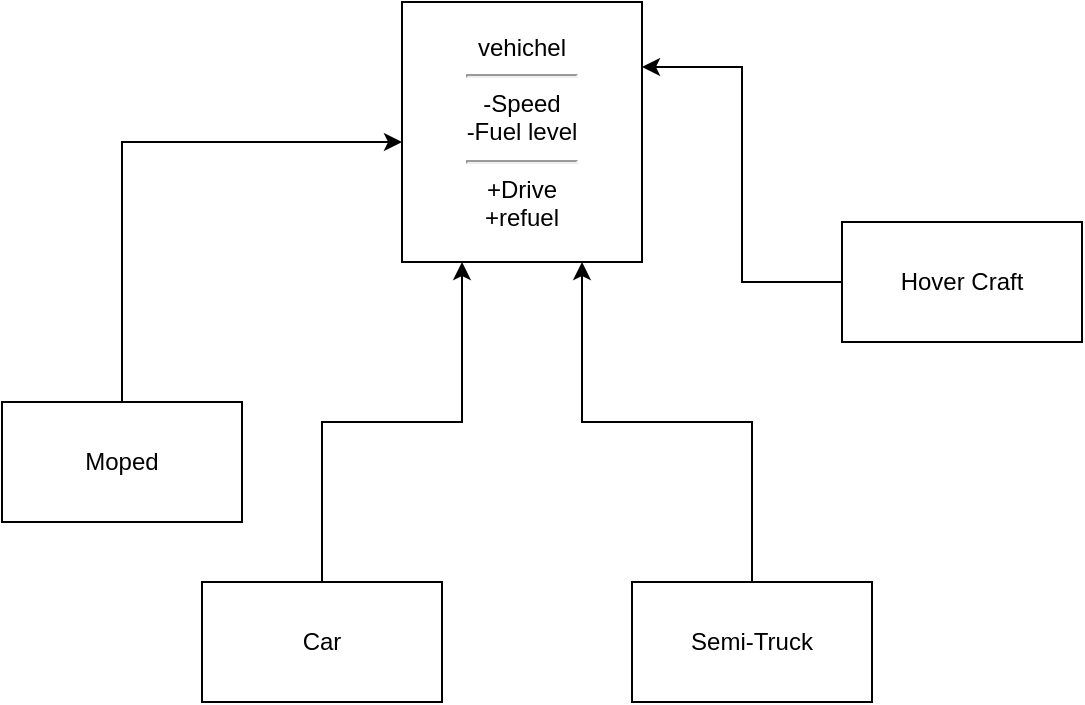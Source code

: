 <mxfile version="27.0.2">
  <diagram name="Page-1" id="Yt136NSGuHAfs1EAY8iq">
    <mxGraphModel dx="1540" dy="593" grid="1" gridSize="10" guides="1" tooltips="1" connect="1" arrows="1" fold="1" page="1" pageScale="1" pageWidth="850" pageHeight="1100" math="0" shadow="0">
      <root>
        <mxCell id="0" />
        <mxCell id="1" parent="0" />
        <mxCell id="JTEkVXNNRMo4U_KFNmDE-1" value="vehichel&lt;div&gt;&lt;hr&gt;-Speed&lt;/div&gt;&lt;div&gt;-Fuel level&lt;/div&gt;&lt;div&gt;&lt;hr&gt;+Drive&lt;/div&gt;&lt;div&gt;+refuel&lt;/div&gt;" style="whiteSpace=wrap;html=1;" vertex="1" parent="1">
          <mxGeometry x="190" y="140" width="120" height="130" as="geometry" />
        </mxCell>
        <mxCell id="JTEkVXNNRMo4U_KFNmDE-3" style="edgeStyle=orthogonalEdgeStyle;rounded=0;orthogonalLoop=1;jettySize=auto;html=1;" edge="1" parent="1" source="JTEkVXNNRMo4U_KFNmDE-2" target="JTEkVXNNRMo4U_KFNmDE-1">
          <mxGeometry relative="1" as="geometry">
            <Array as="points">
              <mxPoint x="50" y="210" />
            </Array>
          </mxGeometry>
        </mxCell>
        <mxCell id="JTEkVXNNRMo4U_KFNmDE-2" value="Moped" style="whiteSpace=wrap;html=1;" vertex="1" parent="1">
          <mxGeometry x="-10" y="340" width="120" height="60" as="geometry" />
        </mxCell>
        <mxCell id="JTEkVXNNRMo4U_KFNmDE-10" style="edgeStyle=orthogonalEdgeStyle;rounded=0;orthogonalLoop=1;jettySize=auto;html=1;entryX=0.25;entryY=1;entryDx=0;entryDy=0;" edge="1" parent="1" source="JTEkVXNNRMo4U_KFNmDE-4" target="JTEkVXNNRMo4U_KFNmDE-1">
          <mxGeometry relative="1" as="geometry" />
        </mxCell>
        <mxCell id="JTEkVXNNRMo4U_KFNmDE-4" value="Car" style="whiteSpace=wrap;html=1;" vertex="1" parent="1">
          <mxGeometry x="90" y="430" width="120" height="60" as="geometry" />
        </mxCell>
        <mxCell id="JTEkVXNNRMo4U_KFNmDE-7" style="edgeStyle=orthogonalEdgeStyle;rounded=0;orthogonalLoop=1;jettySize=auto;html=1;entryX=0.75;entryY=1;entryDx=0;entryDy=0;" edge="1" parent="1" source="JTEkVXNNRMo4U_KFNmDE-6" target="JTEkVXNNRMo4U_KFNmDE-1">
          <mxGeometry relative="1" as="geometry" />
        </mxCell>
        <mxCell id="JTEkVXNNRMo4U_KFNmDE-6" value="Semi-Truck" style="whiteSpace=wrap;html=1;" vertex="1" parent="1">
          <mxGeometry x="305" y="430" width="120" height="60" as="geometry" />
        </mxCell>
        <mxCell id="JTEkVXNNRMo4U_KFNmDE-9" style="edgeStyle=orthogonalEdgeStyle;rounded=0;orthogonalLoop=1;jettySize=auto;html=1;entryX=1;entryY=0.25;entryDx=0;entryDy=0;" edge="1" parent="1" source="JTEkVXNNRMo4U_KFNmDE-8" target="JTEkVXNNRMo4U_KFNmDE-1">
          <mxGeometry relative="1" as="geometry" />
        </mxCell>
        <mxCell id="JTEkVXNNRMo4U_KFNmDE-8" value="Hover Craft" style="whiteSpace=wrap;html=1;" vertex="1" parent="1">
          <mxGeometry x="410" y="250" width="120" height="60" as="geometry" />
        </mxCell>
      </root>
    </mxGraphModel>
  </diagram>
</mxfile>
